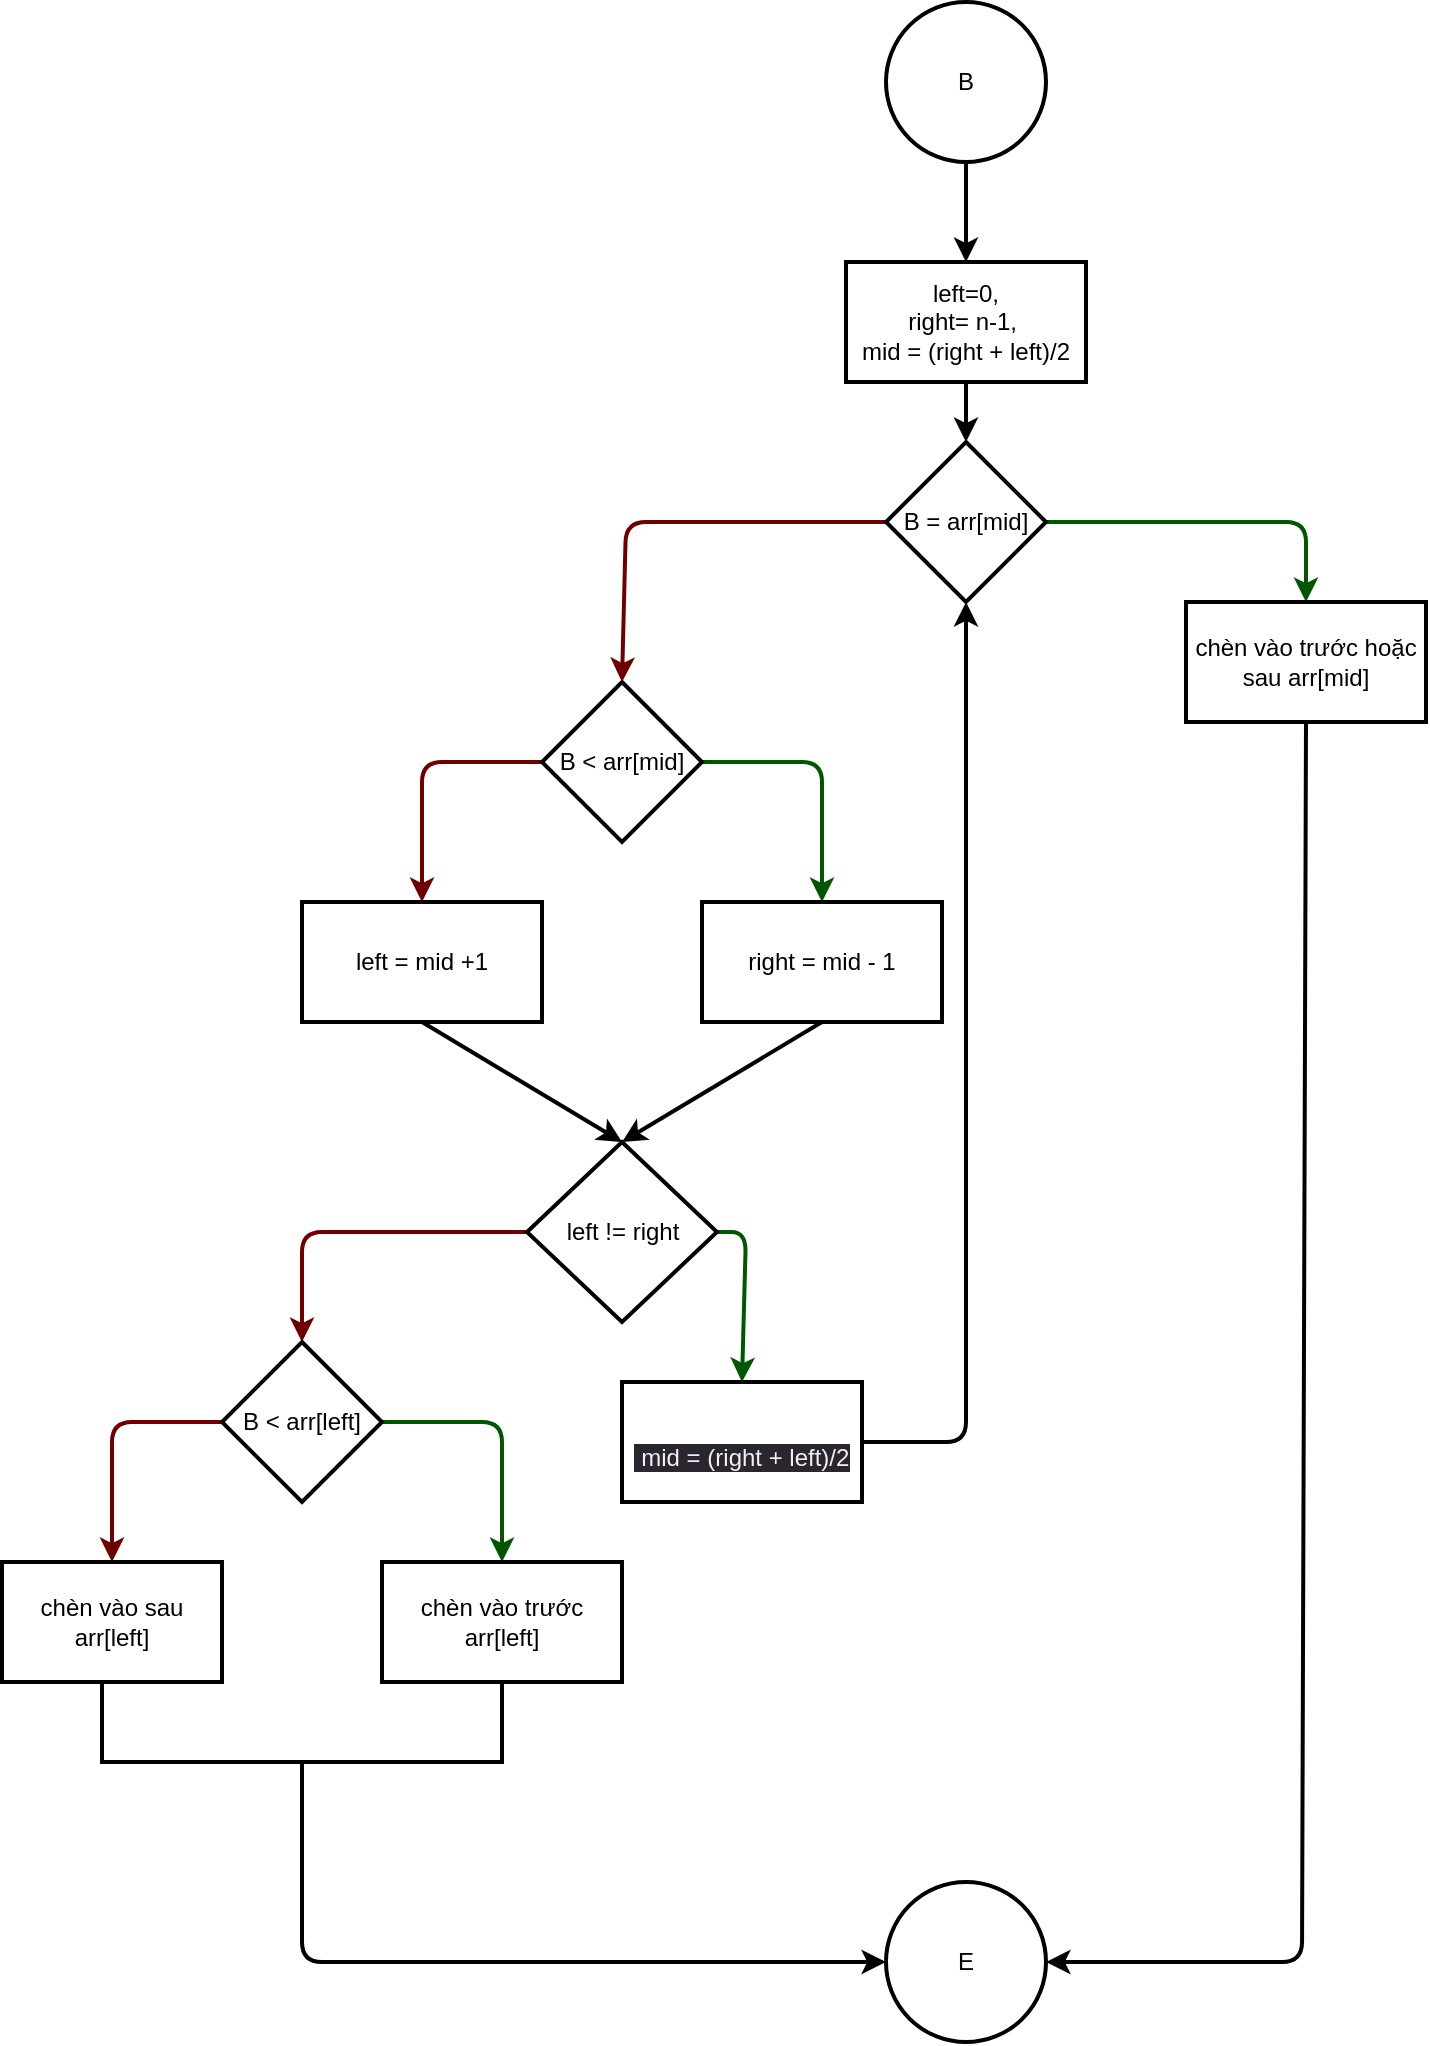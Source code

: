 <mxfile>
    <diagram id="YFRqOdximrpC77POg4OR" name="Page-1">
        <mxGraphModel dx="953" dy="587" grid="1" gridSize="10" guides="1" tooltips="1" connect="1" arrows="1" fold="1" page="1" pageScale="1" pageWidth="850" pageHeight="1100" math="0" shadow="0">
            <root>
                <mxCell id="0"/>
                <mxCell id="1" parent="0"/>
                <mxCell id="6" style="edgeStyle=none;html=1;exitX=0.5;exitY=1;exitDx=0;exitDy=0;entryX=0.5;entryY=0;entryDx=0;entryDy=0;strokeWidth=2;" edge="1" parent="1" source="2" target="10">
                    <mxGeometry relative="1" as="geometry">
                        <mxPoint x="551" y="130" as="targetPoint"/>
                    </mxGeometry>
                </mxCell>
                <mxCell id="2" value="B" style="ellipse;whiteSpace=wrap;html=1;aspect=fixed;strokeWidth=2;" vertex="1" parent="1">
                    <mxGeometry x="512" y="10" width="80" height="80" as="geometry"/>
                </mxCell>
                <mxCell id="13" style="edgeStyle=none;html=1;exitX=0;exitY=0.5;exitDx=0;exitDy=0;entryX=0.5;entryY=0;entryDx=0;entryDy=0;fillColor=#a20025;strokeColor=#6F0000;strokeWidth=2;" edge="1" parent="1" source="7" target="12">
                    <mxGeometry relative="1" as="geometry">
                        <Array as="points">
                            <mxPoint x="280" y="390"/>
                        </Array>
                    </mxGeometry>
                </mxCell>
                <mxCell id="14" style="edgeStyle=none;html=1;exitX=1;exitY=0.5;exitDx=0;exitDy=0;entryX=0.5;entryY=0;entryDx=0;entryDy=0;fillColor=#008a00;strokeColor=#005700;strokeWidth=2;" edge="1" parent="1" source="7" target="11">
                    <mxGeometry relative="1" as="geometry">
                        <Array as="points">
                            <mxPoint x="480" y="390"/>
                        </Array>
                    </mxGeometry>
                </mxCell>
                <mxCell id="7" value="B &amp;lt; arr[mid]" style="rhombus;whiteSpace=wrap;html=1;strokeWidth=2;" vertex="1" parent="1">
                    <mxGeometry x="340" y="350" width="80" height="80" as="geometry"/>
                </mxCell>
                <mxCell id="37" style="edgeStyle=none;html=1;exitX=0.5;exitY=1;exitDx=0;exitDy=0;entryX=0.5;entryY=0;entryDx=0;entryDy=0;strokeWidth=2;" edge="1" parent="1" source="10" target="36">
                    <mxGeometry relative="1" as="geometry"/>
                </mxCell>
                <mxCell id="10" value="left=0,&lt;br&gt;right= n-1,&amp;nbsp;&lt;br&gt;mid = (right + left)/2" style="rounded=0;whiteSpace=wrap;html=1;strokeWidth=2;" vertex="1" parent="1">
                    <mxGeometry x="492" y="140" width="120" height="60" as="geometry"/>
                </mxCell>
                <mxCell id="27" style="edgeStyle=none;html=1;exitX=0.5;exitY=1;exitDx=0;exitDy=0;strokeWidth=2;" edge="1" parent="1" source="11">
                    <mxGeometry relative="1" as="geometry">
                        <mxPoint x="380" y="580" as="targetPoint"/>
                    </mxGeometry>
                </mxCell>
                <mxCell id="11" value="right = mid - 1" style="rounded=0;whiteSpace=wrap;html=1;strokeWidth=2;" vertex="1" parent="1">
                    <mxGeometry x="420" y="460" width="120" height="60" as="geometry"/>
                </mxCell>
                <mxCell id="26" style="edgeStyle=none;html=1;exitX=0.5;exitY=1;exitDx=0;exitDy=0;entryX=0.5;entryY=0;entryDx=0;entryDy=0;strokeWidth=2;" edge="1" parent="1" source="12" target="25">
                    <mxGeometry relative="1" as="geometry"/>
                </mxCell>
                <mxCell id="12" value="left = mid +1" style="rounded=0;whiteSpace=wrap;html=1;strokeWidth=2;" vertex="1" parent="1">
                    <mxGeometry x="220" y="460" width="120" height="60" as="geometry"/>
                </mxCell>
                <mxCell id="39" style="edgeStyle=none;html=1;exitX=1;exitY=0.5;exitDx=0;exitDy=0;entryX=0.5;entryY=1;entryDx=0;entryDy=0;strokeWidth=2;" edge="1" parent="1" source="15" target="36">
                    <mxGeometry relative="1" as="geometry">
                        <Array as="points">
                            <mxPoint x="552" y="730"/>
                        </Array>
                    </mxGeometry>
                </mxCell>
                <mxCell id="15" value="&lt;br&gt;&lt;span style=&quot;color: rgb(240, 240, 240); font-family: Helvetica; font-size: 12px; font-style: normal; font-variant-ligatures: normal; font-variant-caps: normal; font-weight: 400; letter-spacing: normal; orphans: 2; text-align: center; text-indent: 0px; text-transform: none; widows: 2; word-spacing: 0px; -webkit-text-stroke-width: 0px; background-color: rgb(42, 37, 47); text-decoration-thickness: initial; text-decoration-style: initial; text-decoration-color: initial; float: none; display: inline !important;&quot;&gt;&lt;span&gt;&amp;nbsp;mid =&amp;nbsp;&lt;/span&gt;(right + left)/2&lt;/span&gt;" style="rounded=0;whiteSpace=wrap;html=1;strokeWidth=2;" vertex="1" parent="1">
                    <mxGeometry x="380" y="700" width="120" height="60" as="geometry"/>
                </mxCell>
                <mxCell id="28" style="edgeStyle=none;html=1;exitX=1;exitY=0.5;exitDx=0;exitDy=0;entryX=0.5;entryY=0;entryDx=0;entryDy=0;fillColor=#008a00;strokeColor=#005700;strokeWidth=2;" edge="1" parent="1" source="25" target="15">
                    <mxGeometry relative="1" as="geometry">
                        <Array as="points">
                            <mxPoint x="442" y="625"/>
                        </Array>
                    </mxGeometry>
                </mxCell>
                <mxCell id="31" style="edgeStyle=none;html=1;exitX=0;exitY=0.5;exitDx=0;exitDy=0;entryX=0.5;entryY=0;entryDx=0;entryDy=0;fillColor=#a20025;strokeColor=#6F0000;strokeWidth=2;" edge="1" parent="1" source="25" target="30">
                    <mxGeometry relative="1" as="geometry">
                        <Array as="points">
                            <mxPoint x="220" y="625"/>
                        </Array>
                    </mxGeometry>
                </mxCell>
                <mxCell id="25" value="left != right" style="rhombus;whiteSpace=wrap;html=1;strokeWidth=2;" vertex="1" parent="1">
                    <mxGeometry x="332.5" y="580" width="95" height="90" as="geometry"/>
                </mxCell>
                <mxCell id="33" style="edgeStyle=none;html=1;exitX=1;exitY=0.5;exitDx=0;exitDy=0;entryX=0.5;entryY=0;entryDx=0;entryDy=0;fillColor=#008a00;strokeColor=#005700;strokeWidth=2;" edge="1" parent="1" source="30" target="32">
                    <mxGeometry relative="1" as="geometry">
                        <Array as="points">
                            <mxPoint x="320" y="720"/>
                        </Array>
                    </mxGeometry>
                </mxCell>
                <mxCell id="35" style="edgeStyle=none;html=1;exitX=0;exitY=0.5;exitDx=0;exitDy=0;entryX=0.5;entryY=0;entryDx=0;entryDy=0;fillColor=#a20025;strokeColor=#6F0000;strokeWidth=2;" edge="1" parent="1" source="30" target="34">
                    <mxGeometry relative="1" as="geometry">
                        <Array as="points">
                            <mxPoint x="125" y="720"/>
                        </Array>
                    </mxGeometry>
                </mxCell>
                <mxCell id="30" value="B &amp;lt; arr[left]" style="rhombus;whiteSpace=wrap;html=1;strokeWidth=2;" vertex="1" parent="1">
                    <mxGeometry x="180" y="680" width="80" height="80" as="geometry"/>
                </mxCell>
                <mxCell id="32" value="chèn vào trước arr[left]" style="rounded=0;whiteSpace=wrap;html=1;strokeWidth=2;" vertex="1" parent="1">
                    <mxGeometry x="260" y="790" width="120" height="60" as="geometry"/>
                </mxCell>
                <mxCell id="34" value="chèn vào sau arr[left]" style="rounded=0;whiteSpace=wrap;html=1;strokeWidth=2;" vertex="1" parent="1">
                    <mxGeometry x="70" y="790" width="110" height="60" as="geometry"/>
                </mxCell>
                <mxCell id="38" style="edgeStyle=none;html=1;exitX=0;exitY=0.5;exitDx=0;exitDy=0;entryX=0.5;entryY=0;entryDx=0;entryDy=0;fillColor=#a20025;strokeColor=#6F0000;strokeWidth=2;" edge="1" parent="1" source="36" target="7">
                    <mxGeometry relative="1" as="geometry">
                        <Array as="points">
                            <mxPoint x="382" y="270"/>
                        </Array>
                    </mxGeometry>
                </mxCell>
                <mxCell id="41" style="edgeStyle=none;html=1;entryX=0.5;entryY=0;entryDx=0;entryDy=0;exitX=1;exitY=0.5;exitDx=0;exitDy=0;fillColor=#008a00;strokeColor=#005700;strokeWidth=2;" edge="1" parent="1" source="36" target="40">
                    <mxGeometry relative="1" as="geometry">
                        <Array as="points">
                            <mxPoint x="722" y="270"/>
                        </Array>
                    </mxGeometry>
                </mxCell>
                <mxCell id="36" value="B = arr[mid]" style="rhombus;whiteSpace=wrap;html=1;strokeWidth=2;" vertex="1" parent="1">
                    <mxGeometry x="512" y="230" width="80" height="80" as="geometry"/>
                </mxCell>
                <mxCell id="49" style="edgeStyle=none;html=1;exitX=0.5;exitY=1;exitDx=0;exitDy=0;entryX=1;entryY=0.5;entryDx=0;entryDy=0;strokeWidth=2;" edge="1" parent="1" source="40" target="42">
                    <mxGeometry relative="1" as="geometry">
                        <Array as="points">
                            <mxPoint x="720" y="990"/>
                        </Array>
                    </mxGeometry>
                </mxCell>
                <mxCell id="40" value="chèn vào trước hoặc sau arr[mid]" style="rounded=0;whiteSpace=wrap;html=1;strokeWidth=2;" vertex="1" parent="1">
                    <mxGeometry x="662" y="310" width="120" height="60" as="geometry"/>
                </mxCell>
                <mxCell id="42" value="E" style="ellipse;whiteSpace=wrap;html=1;aspect=fixed;strokeWidth=2;" vertex="1" parent="1">
                    <mxGeometry x="512" y="950" width="80" height="80" as="geometry"/>
                </mxCell>
                <mxCell id="48" style="edgeStyle=none;html=1;exitX=0.5;exitY=1;exitDx=0;exitDy=0;entryX=0;entryY=0.5;entryDx=0;entryDy=0;strokeWidth=2;" edge="1" parent="1" source="43" target="42">
                    <mxGeometry relative="1" as="geometry">
                        <Array as="points">
                            <mxPoint x="220" y="990"/>
                        </Array>
                    </mxGeometry>
                </mxCell>
                <mxCell id="43" value="" style="shape=partialRectangle;whiteSpace=wrap;html=1;bottom=1;right=1;left=1;top=0;fillColor=none;routingCenterX=-0.5;strokeWidth=2;" vertex="1" parent="1">
                    <mxGeometry x="120" y="850" width="200" height="40" as="geometry"/>
                </mxCell>
            </root>
        </mxGraphModel>
    </diagram>
</mxfile>